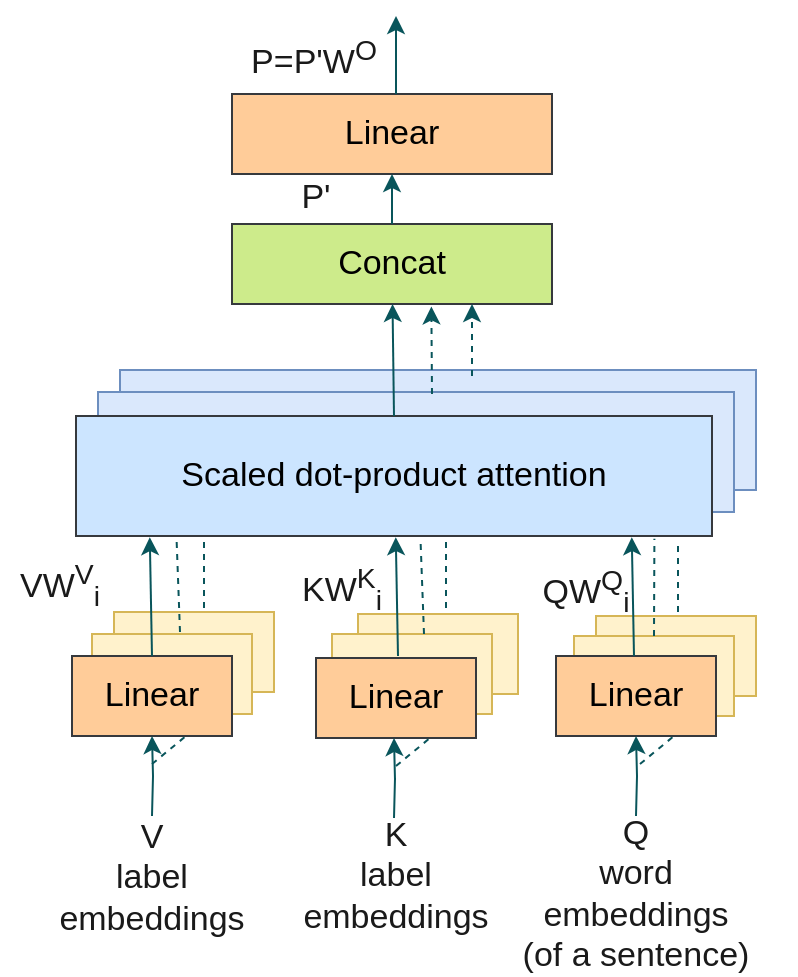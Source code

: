 <mxfile version="16.4.5" type="github">
  <diagram id="u1TdlP37AF8NgKS2AxjU" name="Page-1">
    <mxGraphModel dx="1054" dy="579" grid="0" gridSize="10" guides="1" tooltips="1" connect="1" arrows="1" fold="1" page="1" pageScale="1" pageWidth="850" pageHeight="1100" math="0" shadow="0">
      <root>
        <mxCell id="0" />
        <mxCell id="1" parent="0" />
        <mxCell id="vAh6UUQLaRG0RZP6ngGp-22" value="" style="rounded=0;whiteSpace=wrap;html=1;fontSize=17;fillColor=#dae8fc;strokeColor=#6c8ebf;" vertex="1" parent="1">
          <mxGeometry x="144" y="217" width="318" height="60" as="geometry" />
        </mxCell>
        <mxCell id="vAh6UUQLaRG0RZP6ngGp-21" value="" style="rounded=0;whiteSpace=wrap;html=1;fontSize=17;fillColor=#dae8fc;strokeColor=#6c8ebf;" vertex="1" parent="1">
          <mxGeometry x="133" y="228" width="318" height="60" as="geometry" />
        </mxCell>
        <mxCell id="vAh6UUQLaRG0RZP6ngGp-9" value="" style="rounded=0;whiteSpace=wrap;html=1;fillColor=#fff2cc;strokeColor=#d6b656;" vertex="1" parent="1">
          <mxGeometry x="382" y="340" width="80" height="40" as="geometry" />
        </mxCell>
        <mxCell id="vAh6UUQLaRG0RZP6ngGp-8" value="" style="rounded=0;whiteSpace=wrap;html=1;fillColor=#fff2cc;strokeColor=#d6b656;" vertex="1" parent="1">
          <mxGeometry x="371" y="350" width="80" height="40" as="geometry" />
        </mxCell>
        <mxCell id="vAh6UUQLaRG0RZP6ngGp-7" value="" style="rounded=0;whiteSpace=wrap;html=1;fillColor=#fff2cc;strokeColor=#d6b656;" vertex="1" parent="1">
          <mxGeometry x="263" y="339" width="80" height="40" as="geometry" />
        </mxCell>
        <mxCell id="vAh6UUQLaRG0RZP6ngGp-6" value="" style="rounded=0;whiteSpace=wrap;html=1;fillColor=#fff2cc;strokeColor=#d6b656;" vertex="1" parent="1">
          <mxGeometry x="250" y="349" width="80" height="40" as="geometry" />
        </mxCell>
        <mxCell id="vAh6UUQLaRG0RZP6ngGp-5" value="" style="rounded=0;whiteSpace=wrap;html=1;fillColor=#fff2cc;strokeColor=#d6b656;" vertex="1" parent="1">
          <mxGeometry x="141" y="338" width="80" height="40" as="geometry" />
        </mxCell>
        <mxCell id="vAh6UUQLaRG0RZP6ngGp-4" value="" style="rounded=0;whiteSpace=wrap;html=1;fillColor=#fff2cc;strokeColor=#d6b656;" vertex="1" parent="1">
          <mxGeometry x="130" y="349" width="80" height="40" as="geometry" />
        </mxCell>
        <mxCell id="vAh6UUQLaRG0RZP6ngGp-1" value="&lt;font style=&quot;font-size: 17px&quot;&gt;Linear&lt;/font&gt;" style="rounded=0;whiteSpace=wrap;html=1;fillColor=#ffcc99;strokeColor=#36393d;" vertex="1" parent="1">
          <mxGeometry x="120" y="360" width="80" height="40" as="geometry" />
        </mxCell>
        <mxCell id="vAh6UUQLaRG0RZP6ngGp-2" value="&lt;font style=&quot;font-size: 17px&quot;&gt;Linear&lt;/font&gt;" style="rounded=0;whiteSpace=wrap;html=1;fillColor=#ffcc99;strokeColor=#36393d;" vertex="1" parent="1">
          <mxGeometry x="242" y="361" width="80" height="40" as="geometry" />
        </mxCell>
        <mxCell id="vAh6UUQLaRG0RZP6ngGp-3" value="&lt;font style=&quot;font-size: 17px&quot;&gt;Linear&lt;/font&gt;" style="rounded=0;whiteSpace=wrap;html=1;fillColor=#ffcc99;strokeColor=#36393d;" vertex="1" parent="1">
          <mxGeometry x="362" y="360" width="80" height="40" as="geometry" />
        </mxCell>
        <mxCell id="vAh6UUQLaRG0RZP6ngGp-17" value="" style="edgeStyle=orthogonalEdgeStyle;rounded=0;orthogonalLoop=1;jettySize=auto;html=1;fontSize=17;strokeColor=#09555B;fontColor=#1A1A1A;" edge="1" parent="1" target="vAh6UUQLaRG0RZP6ngGp-3">
          <mxGeometry relative="1" as="geometry">
            <mxPoint x="402" y="440" as="sourcePoint" />
          </mxGeometry>
        </mxCell>
        <mxCell id="vAh6UUQLaRG0RZP6ngGp-10" value="Q&lt;br&gt;word&lt;br&gt;embeddings &lt;br&gt;(of a sentence)" style="text;html=1;strokeColor=none;fillColor=none;align=center;verticalAlign=middle;whiteSpace=wrap;rounded=0;fontSize=17;fontColor=#1A1A1A;" vertex="1" parent="1">
          <mxGeometry x="322" y="454" width="160" height="49" as="geometry" />
        </mxCell>
        <mxCell id="vAh6UUQLaRG0RZP6ngGp-11" value="K&lt;br&gt;label embeddings" style="text;html=1;strokeColor=none;fillColor=none;align=center;verticalAlign=middle;whiteSpace=wrap;rounded=0;fontSize=17;fontColor=#1A1A1A;" vertex="1" parent="1">
          <mxGeometry x="232" y="440" width="100" height="60" as="geometry" />
        </mxCell>
        <mxCell id="vAh6UUQLaRG0RZP6ngGp-13" value="" style="edgeStyle=orthogonalEdgeStyle;rounded=0;orthogonalLoop=1;jettySize=auto;html=1;fontSize=17;strokeColor=#09555B;fontColor=#1A1A1A;" edge="1" parent="1" target="vAh6UUQLaRG0RZP6ngGp-1">
          <mxGeometry relative="1" as="geometry">
            <mxPoint x="160" y="440" as="sourcePoint" />
          </mxGeometry>
        </mxCell>
        <mxCell id="vAh6UUQLaRG0RZP6ngGp-12" value="V&lt;br&gt;label&lt;br&gt;embeddings" style="text;html=1;strokeColor=none;fillColor=none;align=center;verticalAlign=middle;whiteSpace=wrap;rounded=0;fontSize=17;fontColor=#1A1A1A;" vertex="1" parent="1">
          <mxGeometry x="110" y="441" width="100" height="60" as="geometry" />
        </mxCell>
        <mxCell id="vAh6UUQLaRG0RZP6ngGp-14" value="" style="edgeStyle=orthogonalEdgeStyle;rounded=0;orthogonalLoop=1;jettySize=auto;html=1;fontSize=17;strokeColor=#09555B;fontColor=#1A1A1A;" edge="1" parent="1">
          <mxGeometry relative="1" as="geometry">
            <mxPoint x="281" y="441" as="sourcePoint" />
            <mxPoint x="281" y="401" as="targetPoint" />
          </mxGeometry>
        </mxCell>
        <mxCell id="vAh6UUQLaRG0RZP6ngGp-18" value="Scaled dot-product attention" style="rounded=0;whiteSpace=wrap;html=1;fontSize=17;fillColor=#cce5ff;strokeColor=#36393d;" vertex="1" parent="1">
          <mxGeometry x="122" y="240" width="318" height="60" as="geometry" />
        </mxCell>
        <mxCell id="vAh6UUQLaRG0RZP6ngGp-23" value="Concat" style="rounded=0;whiteSpace=wrap;html=1;fontSize=17;fillColor=#cdeb8b;strokeColor=#36393d;" vertex="1" parent="1">
          <mxGeometry x="200" y="144" width="160" height="40" as="geometry" />
        </mxCell>
        <mxCell id="vAh6UUQLaRG0RZP6ngGp-24" value="Linear" style="rounded=0;whiteSpace=wrap;html=1;fontSize=17;fillColor=#ffcc99;strokeColor=#36393d;" vertex="1" parent="1">
          <mxGeometry x="200" y="79" width="160" height="40" as="geometry" />
        </mxCell>
        <mxCell id="vAh6UUQLaRG0RZP6ngGp-25" value="" style="endArrow=classic;html=1;rounded=0;fontSize=17;exitX=0.5;exitY=0;exitDx=0;exitDy=0;entryX=0.116;entryY=1.01;entryDx=0;entryDy=0;entryPerimeter=0;strokeColor=#09555B;fontColor=#1A1A1A;" edge="1" parent="1" source="vAh6UUQLaRG0RZP6ngGp-1" target="vAh6UUQLaRG0RZP6ngGp-18">
          <mxGeometry width="50" height="50" relative="1" as="geometry">
            <mxPoint x="150" y="350" as="sourcePoint" />
            <mxPoint x="150" y="310" as="targetPoint" />
          </mxGeometry>
        </mxCell>
        <mxCell id="vAh6UUQLaRG0RZP6ngGp-26" value="VW&lt;sup&gt;V&lt;/sup&gt;&lt;sub&gt;i&lt;/sub&gt;" style="text;html=1;strokeColor=none;fillColor=none;align=center;verticalAlign=middle;whiteSpace=wrap;rounded=0;fontSize=17;fontColor=#1A1A1A;" vertex="1" parent="1">
          <mxGeometry x="84" y="310" width="60" height="30" as="geometry" />
        </mxCell>
        <mxCell id="vAh6UUQLaRG0RZP6ngGp-27" value="" style="endArrow=classic;html=1;rounded=0;fontSize=17;exitX=0.5;exitY=0;exitDx=0;exitDy=0;strokeColor=#09555B;fontColor=#1A1A1A;" edge="1" parent="1" source="vAh6UUQLaRG0RZP6ngGp-18" target="vAh6UUQLaRG0RZP6ngGp-23">
          <mxGeometry width="50" height="50" relative="1" as="geometry">
            <mxPoint x="280" y="230" as="sourcePoint" />
            <mxPoint x="330" y="180" as="targetPoint" />
          </mxGeometry>
        </mxCell>
        <mxCell id="vAh6UUQLaRG0RZP6ngGp-30" value="" style="endArrow=classic;html=1;rounded=0;fontSize=17;exitX=0.5;exitY=0;exitDx=0;exitDy=0;entryX=0.5;entryY=1;entryDx=0;entryDy=0;strokeColor=#09555B;fontColor=#1A1A1A;" edge="1" parent="1" source="vAh6UUQLaRG0RZP6ngGp-23" target="vAh6UUQLaRG0RZP6ngGp-24">
          <mxGeometry width="50" height="50" relative="1" as="geometry">
            <mxPoint x="280" y="170" as="sourcePoint" />
            <mxPoint x="330" y="120" as="targetPoint" />
          </mxGeometry>
        </mxCell>
        <mxCell id="vAh6UUQLaRG0RZP6ngGp-33" value="" style="endArrow=classic;html=1;rounded=0;fontSize=17;entryX=0.75;entryY=1;entryDx=0;entryDy=0;dashed=1;strokeColor=#09555B;fontColor=#1A1A1A;" edge="1" parent="1" target="vAh6UUQLaRG0RZP6ngGp-23">
          <mxGeometry width="50" height="50" relative="1" as="geometry">
            <mxPoint x="320" y="220" as="sourcePoint" />
            <mxPoint x="370" y="180" as="targetPoint" />
          </mxGeometry>
        </mxCell>
        <mxCell id="vAh6UUQLaRG0RZP6ngGp-36" value="" style="endArrow=classic;html=1;rounded=0;fontSize=17;exitX=0.5;exitY=0;exitDx=0;exitDy=0;entryX=0.116;entryY=1.01;entryDx=0;entryDy=0;entryPerimeter=0;strokeColor=#09555B;fontColor=#1A1A1A;" edge="1" parent="1">
          <mxGeometry width="50" height="50" relative="1" as="geometry">
            <mxPoint x="283" y="360" as="sourcePoint" />
            <mxPoint x="281.888" y="300.6" as="targetPoint" />
          </mxGeometry>
        </mxCell>
        <mxCell id="vAh6UUQLaRG0RZP6ngGp-37" value="" style="endArrow=classic;html=1;rounded=0;fontSize=17;exitX=0.5;exitY=0;exitDx=0;exitDy=0;entryX=0.116;entryY=1.01;entryDx=0;entryDy=0;entryPerimeter=0;strokeColor=#09555B;fontColor=#1A1A1A;" edge="1" parent="1">
          <mxGeometry width="50" height="50" relative="1" as="geometry">
            <mxPoint x="401" y="360" as="sourcePoint" />
            <mxPoint x="399.888" y="300.6" as="targetPoint" />
          </mxGeometry>
        </mxCell>
        <mxCell id="vAh6UUQLaRG0RZP6ngGp-41" value="" style="endArrow=classic;html=1;rounded=0;dashed=1;fontSize=17;entryX=0.623;entryY=1.055;entryDx=0;entryDy=0;entryPerimeter=0;strokeColor=#09555B;fontColor=#1A1A1A;" edge="1" parent="1">
          <mxGeometry width="50" height="50" relative="1" as="geometry">
            <mxPoint x="300" y="229" as="sourcePoint" />
            <mxPoint x="299.68" y="185.2" as="targetPoint" />
          </mxGeometry>
        </mxCell>
        <mxCell id="vAh6UUQLaRG0RZP6ngGp-49" value="KW&lt;sup&gt;K&lt;/sup&gt;&lt;sub&gt;i&lt;/sub&gt;" style="text;html=1;strokeColor=none;fillColor=none;align=center;verticalAlign=middle;whiteSpace=wrap;rounded=0;fontSize=17;fontColor=#1A1A1A;" vertex="1" parent="1">
          <mxGeometry x="225" y="312" width="60" height="30" as="geometry" />
        </mxCell>
        <mxCell id="vAh6UUQLaRG0RZP6ngGp-50" value="QW&lt;sup&gt;Q&lt;/sup&gt;&lt;sub&gt;i&lt;/sub&gt;" style="text;html=1;strokeColor=none;fillColor=none;align=center;verticalAlign=middle;whiteSpace=wrap;rounded=0;fontSize=17;fontColor=#1A1A1A;" vertex="1" parent="1">
          <mxGeometry x="347" y="313" width="60" height="30" as="geometry" />
        </mxCell>
        <mxCell id="vAh6UUQLaRG0RZP6ngGp-51" value="P=P&#39;W&lt;sup&gt;O&lt;/sup&gt;" style="text;html=1;strokeColor=none;fillColor=none;align=center;verticalAlign=middle;whiteSpace=wrap;rounded=0;fontSize=17;fontColor=#1A1A1A;" vertex="1" parent="1">
          <mxGeometry x="211" y="46" width="60" height="30" as="geometry" />
        </mxCell>
        <mxCell id="vAh6UUQLaRG0RZP6ngGp-52" value="" style="endArrow=classic;html=1;rounded=0;fontSize=17;exitX=0.5;exitY=0;exitDx=0;exitDy=0;strokeColor=#09555B;fontColor=#1A1A1A;" edge="1" parent="1">
          <mxGeometry width="50" height="50" relative="1" as="geometry">
            <mxPoint x="282" y="79" as="sourcePoint" />
            <mxPoint x="282" y="40" as="targetPoint" />
          </mxGeometry>
        </mxCell>
        <mxCell id="vAh6UUQLaRG0RZP6ngGp-53" value="P&#39;" style="text;html=1;strokeColor=none;fillColor=none;align=center;verticalAlign=middle;whiteSpace=wrap;rounded=0;fontSize=17;fontColor=#1A1A1A;" vertex="1" parent="1">
          <mxGeometry x="212" y="116" width="60" height="30" as="geometry" />
        </mxCell>
        <mxCell id="vAh6UUQLaRG0RZP6ngGp-54" value="" style="endArrow=none;dashed=1;html=1;fontColor=#1A1A1A;strokeColor=#09555B;entryX=0.75;entryY=1;entryDx=0;entryDy=0;" edge="1" parent="1">
          <mxGeometry width="50" height="50" relative="1" as="geometry">
            <mxPoint x="404" y="414" as="sourcePoint" />
            <mxPoint x="421" y="400" as="targetPoint" />
          </mxGeometry>
        </mxCell>
        <mxCell id="vAh6UUQLaRG0RZP6ngGp-56" value="" style="endArrow=none;dashed=1;html=1;fontColor=#1A1A1A;strokeColor=#09555B;entryX=0.75;entryY=1;entryDx=0;entryDy=0;" edge="1" parent="1">
          <mxGeometry width="50" height="50" relative="1" as="geometry">
            <mxPoint x="282" y="415" as="sourcePoint" />
            <mxPoint x="299" y="401" as="targetPoint" />
          </mxGeometry>
        </mxCell>
        <mxCell id="vAh6UUQLaRG0RZP6ngGp-57" value="" style="endArrow=none;dashed=1;html=1;fontColor=#1A1A1A;strokeColor=#09555B;entryX=0.75;entryY=1;entryDx=0;entryDy=0;" edge="1" parent="1">
          <mxGeometry width="50" height="50" relative="1" as="geometry">
            <mxPoint x="160" y="414" as="sourcePoint" />
            <mxPoint x="177" y="400" as="targetPoint" />
          </mxGeometry>
        </mxCell>
        <mxCell id="vAh6UUQLaRG0RZP6ngGp-64" value="" style="endArrow=none;dashed=1;html=1;fontColor=#1A1A1A;strokeColor=#09555B;entryX=0.161;entryY=1.023;entryDx=0;entryDy=0;entryPerimeter=0;" edge="1" parent="1">
          <mxGeometry width="50" height="50" relative="1" as="geometry">
            <mxPoint x="411" y="350" as="sourcePoint" />
            <mxPoint x="411.198" y="301.38" as="targetPoint" />
          </mxGeometry>
        </mxCell>
        <mxCell id="vAh6UUQLaRG0RZP6ngGp-65" value="" style="endArrow=none;dashed=1;html=1;fontColor=#1A1A1A;strokeColor=#09555B;entryX=0.158;entryY=1.01;entryDx=0;entryDy=0;entryPerimeter=0;" edge="1" parent="1" target="vAh6UUQLaRG0RZP6ngGp-18">
          <mxGeometry width="50" height="50" relative="1" as="geometry">
            <mxPoint x="174" y="348" as="sourcePoint" />
            <mxPoint x="224" y="298" as="targetPoint" />
          </mxGeometry>
        </mxCell>
        <mxCell id="vAh6UUQLaRG0RZP6ngGp-66" value="" style="endArrow=none;dashed=1;html=1;fontColor=#1A1A1A;strokeColor=#09555B;entryX=0.158;entryY=1.01;entryDx=0;entryDy=0;entryPerimeter=0;" edge="1" parent="1">
          <mxGeometry width="50" height="50" relative="1" as="geometry">
            <mxPoint x="296" y="349" as="sourcePoint" />
            <mxPoint x="294.244" y="301.6" as="targetPoint" />
          </mxGeometry>
        </mxCell>
        <mxCell id="vAh6UUQLaRG0RZP6ngGp-67" value="" style="endArrow=none;dashed=1;html=1;fontColor=#1A1A1A;strokeColor=#09555B;" edge="1" parent="1">
          <mxGeometry width="50" height="50" relative="1" as="geometry">
            <mxPoint x="186" y="336" as="sourcePoint" />
            <mxPoint x="186" y="301" as="targetPoint" />
          </mxGeometry>
        </mxCell>
        <mxCell id="vAh6UUQLaRG0RZP6ngGp-68" value="" style="endArrow=none;dashed=1;html=1;fontColor=#1A1A1A;strokeColor=#09555B;" edge="1" parent="1">
          <mxGeometry width="50" height="50" relative="1" as="geometry">
            <mxPoint x="307" y="336" as="sourcePoint" />
            <mxPoint x="307" y="301" as="targetPoint" />
          </mxGeometry>
        </mxCell>
        <mxCell id="vAh6UUQLaRG0RZP6ngGp-69" value="" style="endArrow=none;dashed=1;html=1;fontColor=#1A1A1A;strokeColor=#09555B;" edge="1" parent="1">
          <mxGeometry width="50" height="50" relative="1" as="geometry">
            <mxPoint x="423" y="338" as="sourcePoint" />
            <mxPoint x="423" y="303" as="targetPoint" />
          </mxGeometry>
        </mxCell>
      </root>
    </mxGraphModel>
  </diagram>
</mxfile>
